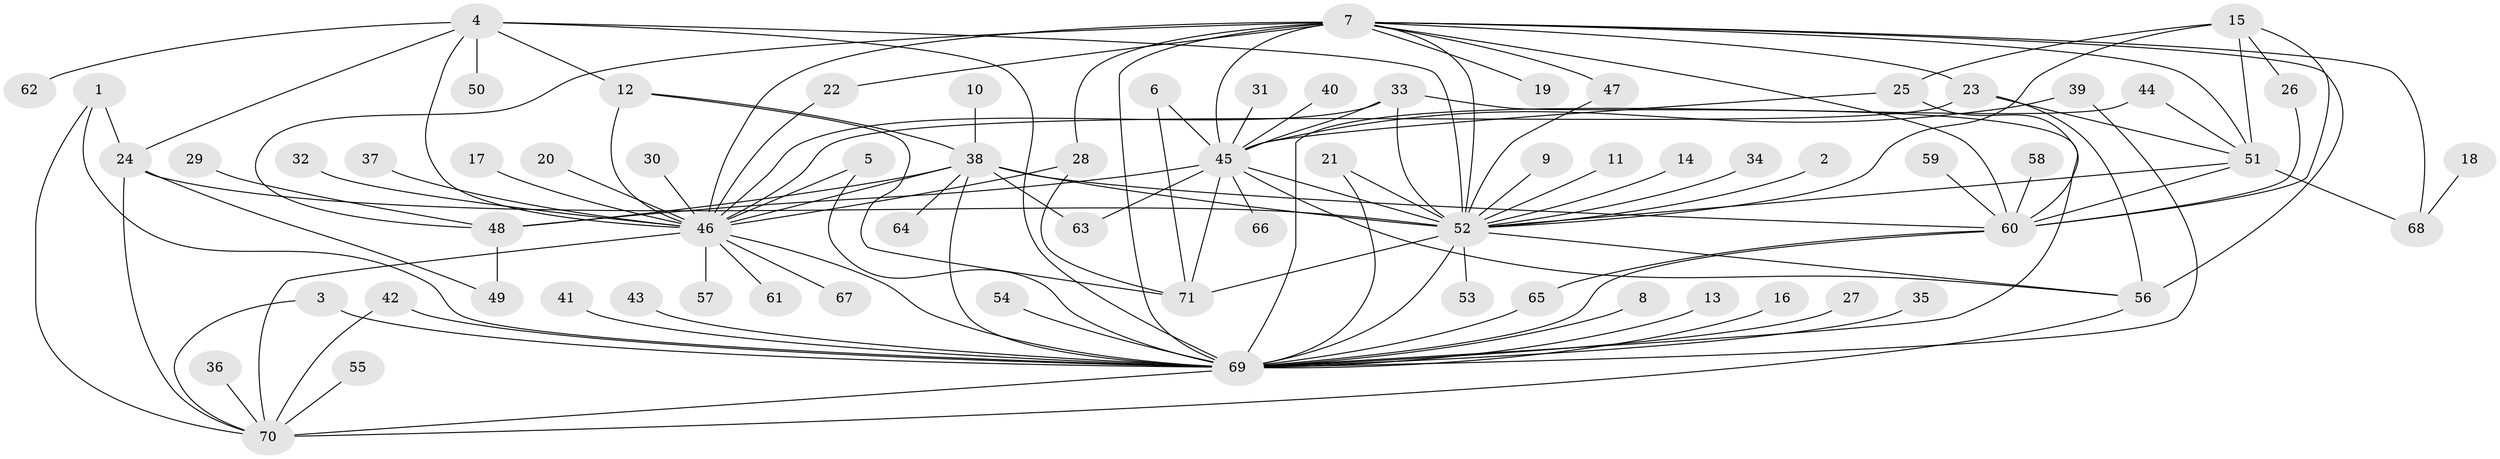 // original degree distribution, {26: 0.0070921985815602835, 12: 0.014184397163120567, 3: 0.1702127659574468, 6: 0.0425531914893617, 18: 0.0070921985815602835, 5: 0.02127659574468085, 15: 0.0070921985815602835, 1: 0.40425531914893614, 7: 0.0070921985815602835, 2: 0.22695035460992907, 4: 0.07092198581560284, 9: 0.014184397163120567, 8: 0.0070921985815602835}
// Generated by graph-tools (version 1.1) at 2025/49/03/09/25 03:49:52]
// undirected, 71 vertices, 121 edges
graph export_dot {
graph [start="1"]
  node [color=gray90,style=filled];
  1;
  2;
  3;
  4;
  5;
  6;
  7;
  8;
  9;
  10;
  11;
  12;
  13;
  14;
  15;
  16;
  17;
  18;
  19;
  20;
  21;
  22;
  23;
  24;
  25;
  26;
  27;
  28;
  29;
  30;
  31;
  32;
  33;
  34;
  35;
  36;
  37;
  38;
  39;
  40;
  41;
  42;
  43;
  44;
  45;
  46;
  47;
  48;
  49;
  50;
  51;
  52;
  53;
  54;
  55;
  56;
  57;
  58;
  59;
  60;
  61;
  62;
  63;
  64;
  65;
  66;
  67;
  68;
  69;
  70;
  71;
  1 -- 24 [weight=1.0];
  1 -- 69 [weight=1.0];
  1 -- 70 [weight=1.0];
  2 -- 52 [weight=1.0];
  3 -- 69 [weight=1.0];
  3 -- 70 [weight=1.0];
  4 -- 12 [weight=1.0];
  4 -- 24 [weight=1.0];
  4 -- 46 [weight=1.0];
  4 -- 50 [weight=1.0];
  4 -- 52 [weight=1.0];
  4 -- 62 [weight=1.0];
  4 -- 69 [weight=1.0];
  5 -- 46 [weight=1.0];
  5 -- 69 [weight=1.0];
  6 -- 45 [weight=1.0];
  6 -- 71 [weight=1.0];
  7 -- 19 [weight=1.0];
  7 -- 22 [weight=1.0];
  7 -- 23 [weight=1.0];
  7 -- 28 [weight=1.0];
  7 -- 45 [weight=1.0];
  7 -- 46 [weight=2.0];
  7 -- 47 [weight=1.0];
  7 -- 48 [weight=1.0];
  7 -- 51 [weight=1.0];
  7 -- 52 [weight=1.0];
  7 -- 56 [weight=1.0];
  7 -- 60 [weight=1.0];
  7 -- 68 [weight=1.0];
  7 -- 69 [weight=2.0];
  8 -- 69 [weight=1.0];
  9 -- 52 [weight=1.0];
  10 -- 38 [weight=1.0];
  11 -- 52 [weight=1.0];
  12 -- 38 [weight=1.0];
  12 -- 46 [weight=1.0];
  12 -- 71 [weight=1.0];
  13 -- 69 [weight=1.0];
  14 -- 52 [weight=1.0];
  15 -- 25 [weight=1.0];
  15 -- 26 [weight=1.0];
  15 -- 51 [weight=1.0];
  15 -- 52 [weight=1.0];
  15 -- 60 [weight=1.0];
  16 -- 69 [weight=1.0];
  17 -- 46 [weight=1.0];
  18 -- 68 [weight=1.0];
  20 -- 46 [weight=1.0];
  21 -- 52 [weight=1.0];
  21 -- 69 [weight=1.0];
  22 -- 46 [weight=1.0];
  23 -- 46 [weight=1.0];
  23 -- 51 [weight=1.0];
  23 -- 56 [weight=1.0];
  24 -- 49 [weight=1.0];
  24 -- 52 [weight=1.0];
  24 -- 70 [weight=1.0];
  25 -- 45 [weight=1.0];
  25 -- 60 [weight=1.0];
  26 -- 60 [weight=1.0];
  27 -- 69 [weight=1.0];
  28 -- 46 [weight=1.0];
  28 -- 71 [weight=1.0];
  29 -- 48 [weight=1.0];
  30 -- 46 [weight=1.0];
  31 -- 45 [weight=1.0];
  32 -- 46 [weight=1.0];
  33 -- 45 [weight=1.0];
  33 -- 46 [weight=1.0];
  33 -- 52 [weight=1.0];
  33 -- 69 [weight=1.0];
  34 -- 52 [weight=1.0];
  35 -- 69 [weight=1.0];
  36 -- 70 [weight=1.0];
  37 -- 46 [weight=1.0];
  38 -- 46 [weight=1.0];
  38 -- 48 [weight=1.0];
  38 -- 52 [weight=1.0];
  38 -- 60 [weight=1.0];
  38 -- 63 [weight=1.0];
  38 -- 64 [weight=1.0];
  38 -- 69 [weight=1.0];
  39 -- 45 [weight=1.0];
  39 -- 69 [weight=1.0];
  40 -- 45 [weight=1.0];
  41 -- 69 [weight=1.0];
  42 -- 69 [weight=1.0];
  42 -- 70 [weight=1.0];
  43 -- 69 [weight=1.0];
  44 -- 51 [weight=1.0];
  44 -- 69 [weight=1.0];
  45 -- 48 [weight=1.0];
  45 -- 52 [weight=1.0];
  45 -- 56 [weight=1.0];
  45 -- 63 [weight=1.0];
  45 -- 66 [weight=1.0];
  45 -- 71 [weight=1.0];
  46 -- 57 [weight=1.0];
  46 -- 61 [weight=1.0];
  46 -- 67 [weight=1.0];
  46 -- 69 [weight=1.0];
  46 -- 70 [weight=1.0];
  47 -- 52 [weight=1.0];
  48 -- 49 [weight=1.0];
  51 -- 52 [weight=1.0];
  51 -- 60 [weight=1.0];
  51 -- 68 [weight=1.0];
  52 -- 53 [weight=1.0];
  52 -- 56 [weight=1.0];
  52 -- 69 [weight=2.0];
  52 -- 71 [weight=1.0];
  54 -- 69 [weight=1.0];
  55 -- 70 [weight=1.0];
  56 -- 70 [weight=1.0];
  58 -- 60 [weight=1.0];
  59 -- 60 [weight=1.0];
  60 -- 65 [weight=1.0];
  60 -- 69 [weight=1.0];
  65 -- 69 [weight=1.0];
  69 -- 70 [weight=1.0];
}
